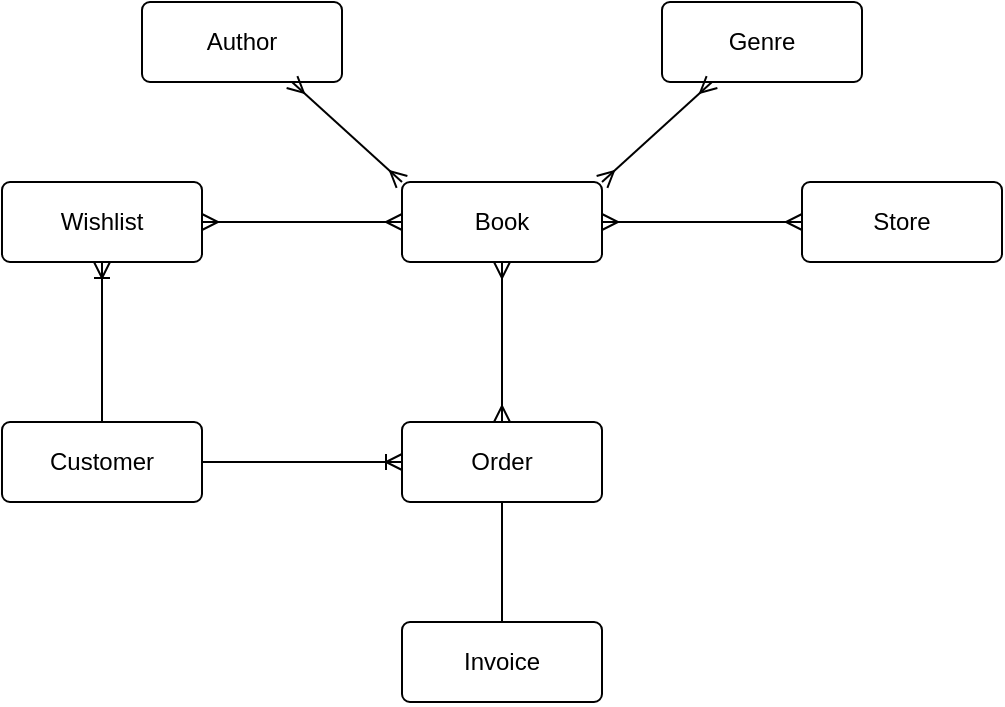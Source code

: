 <mxfile version="21.0.1" type="device"><diagram name="Page-1" id="_BIyBDIBijrI8OcMOsPV"><mxGraphModel dx="1434" dy="746" grid="1" gridSize="10" guides="1" tooltips="1" connect="1" arrows="1" fold="1" page="1" pageScale="1" pageWidth="850" pageHeight="1100" math="0" shadow="0"><root><mxCell id="0"/><mxCell id="1" parent="0"/><mxCell id="HMHAjcLV3ucdggzDURno-1" value="Customer" style="rounded=1;arcSize=10;whiteSpace=wrap;html=1;align=center;" vertex="1" parent="1"><mxGeometry x="100" y="280" width="100" height="40" as="geometry"/></mxCell><mxCell id="HMHAjcLV3ucdggzDURno-2" value="Wishlist" style="rounded=1;arcSize=10;whiteSpace=wrap;html=1;align=center;" vertex="1" parent="1"><mxGeometry x="100" y="160" width="100" height="40" as="geometry"/></mxCell><mxCell id="HMHAjcLV3ucdggzDURno-3" value="" style="fontSize=12;html=1;endArrow=ERoneToMany;rounded=0;exitX=0.5;exitY=0;exitDx=0;exitDy=0;entryX=0.5;entryY=1;entryDx=0;entryDy=0;" edge="1" parent="1" source="HMHAjcLV3ucdggzDURno-1" target="HMHAjcLV3ucdggzDURno-2"><mxGeometry width="100" height="100" relative="1" as="geometry"><mxPoint x="250" y="310" as="sourcePoint"/><mxPoint x="350" y="220" as="targetPoint"/></mxGeometry></mxCell><mxCell id="HMHAjcLV3ucdggzDURno-8" style="rounded=0;orthogonalLoop=1;jettySize=auto;html=1;exitX=0.5;exitY=1;exitDx=0;exitDy=0;entryX=0.5;entryY=1;entryDx=0;entryDy=0;endArrow=none;endFill=0;" edge="1" parent="1" source="HMHAjcLV3ucdggzDURno-5" target="HMHAjcLV3ucdggzDURno-7"><mxGeometry relative="1" as="geometry"/></mxCell><mxCell id="HMHAjcLV3ucdggzDURno-5" value="Order" style="rounded=1;arcSize=10;whiteSpace=wrap;html=1;align=center;" vertex="1" parent="1"><mxGeometry x="300" y="280" width="100" height="40" as="geometry"/></mxCell><mxCell id="HMHAjcLV3ucdggzDURno-6" value="" style="fontSize=12;html=1;endArrow=ERoneToMany;rounded=0;exitX=1;exitY=0.5;exitDx=0;exitDy=0;entryX=0;entryY=0.5;entryDx=0;entryDy=0;" edge="1" parent="1" source="HMHAjcLV3ucdggzDURno-1" target="HMHAjcLV3ucdggzDURno-5"><mxGeometry width="100" height="100" relative="1" as="geometry"><mxPoint x="260" y="335" as="sourcePoint"/><mxPoint x="260" y="265" as="targetPoint"/></mxGeometry></mxCell><mxCell id="HMHAjcLV3ucdggzDURno-7" value="Invoice" style="rounded=1;arcSize=10;whiteSpace=wrap;html=1;align=center;" vertex="1" parent="1"><mxGeometry x="300" y="380" width="100" height="40" as="geometry"/></mxCell><mxCell id="HMHAjcLV3ucdggzDURno-9" value="Book" style="rounded=1;arcSize=10;whiteSpace=wrap;html=1;align=center;" vertex="1" parent="1"><mxGeometry x="300" y="160" width="100" height="40" as="geometry"/></mxCell><mxCell id="HMHAjcLV3ucdggzDURno-10" value="" style="fontSize=12;html=1;endArrow=ERmany;startArrow=ERmany;rounded=0;entryX=0.5;entryY=0;entryDx=0;entryDy=0;" edge="1" parent="1" target="HMHAjcLV3ucdggzDURno-5"><mxGeometry width="100" height="100" relative="1" as="geometry"><mxPoint x="350" y="200" as="sourcePoint"/><mxPoint x="460" y="460" as="targetPoint"/></mxGeometry></mxCell><mxCell id="HMHAjcLV3ucdggzDURno-11" value="" style="fontSize=12;html=1;endArrow=ERmany;startArrow=ERmany;rounded=0;entryX=1;entryY=0.5;entryDx=0;entryDy=0;exitX=0;exitY=0.5;exitDx=0;exitDy=0;" edge="1" parent="1" source="HMHAjcLV3ucdggzDURno-9" target="HMHAjcLV3ucdggzDURno-2"><mxGeometry width="100" height="100" relative="1" as="geometry"><mxPoint x="240" y="160" as="sourcePoint"/><mxPoint x="240" y="240" as="targetPoint"/></mxGeometry></mxCell><mxCell id="HMHAjcLV3ucdggzDURno-12" value="Store" style="rounded=1;arcSize=10;whiteSpace=wrap;html=1;align=center;" vertex="1" parent="1"><mxGeometry x="500" y="160" width="100" height="40" as="geometry"/></mxCell><mxCell id="HMHAjcLV3ucdggzDURno-13" value="" style="fontSize=12;html=1;endArrow=ERmany;startArrow=ERmany;rounded=0;entryX=1;entryY=0.5;entryDx=0;entryDy=0;exitX=0;exitY=0.5;exitDx=0;exitDy=0;" edge="1" parent="1" source="HMHAjcLV3ucdggzDURno-12" target="HMHAjcLV3ucdggzDURno-9"><mxGeometry width="100" height="100" relative="1" as="geometry"><mxPoint x="440" y="150" as="sourcePoint"/><mxPoint x="440" y="230" as="targetPoint"/></mxGeometry></mxCell><mxCell id="HMHAjcLV3ucdggzDURno-14" value="Author" style="rounded=1;arcSize=10;whiteSpace=wrap;html=1;align=center;" vertex="1" parent="1"><mxGeometry x="170" y="70" width="100" height="40" as="geometry"/></mxCell><mxCell id="HMHAjcLV3ucdggzDURno-15" value="Genre" style="rounded=1;arcSize=10;whiteSpace=wrap;html=1;align=center;" vertex="1" parent="1"><mxGeometry x="430" y="70" width="100" height="40" as="geometry"/></mxCell><mxCell id="HMHAjcLV3ucdggzDURno-16" value="" style="fontSize=12;html=1;endArrow=ERmany;startArrow=ERmany;rounded=0;entryX=1;entryY=0;entryDx=0;entryDy=0;exitX=0.25;exitY=1;exitDx=0;exitDy=0;" edge="1" parent="1" source="HMHAjcLV3ucdggzDURno-15" target="HMHAjcLV3ucdggzDURno-9"><mxGeometry width="100" height="100" relative="1" as="geometry"><mxPoint x="460" y="140" as="sourcePoint"/><mxPoint x="360" y="140" as="targetPoint"/></mxGeometry></mxCell><mxCell id="HMHAjcLV3ucdggzDURno-17" value="" style="fontSize=12;html=1;endArrow=ERmany;startArrow=ERmany;rounded=0;entryX=0;entryY=0;entryDx=0;entryDy=0;exitX=0.75;exitY=1;exitDx=0;exitDy=0;" edge="1" parent="1" source="HMHAjcLV3ucdggzDURno-14" target="HMHAjcLV3ucdggzDURno-9"><mxGeometry width="100" height="100" relative="1" as="geometry"><mxPoint x="300" y="110" as="sourcePoint"/><mxPoint x="245" y="160" as="targetPoint"/></mxGeometry></mxCell></root></mxGraphModel></diagram></mxfile>